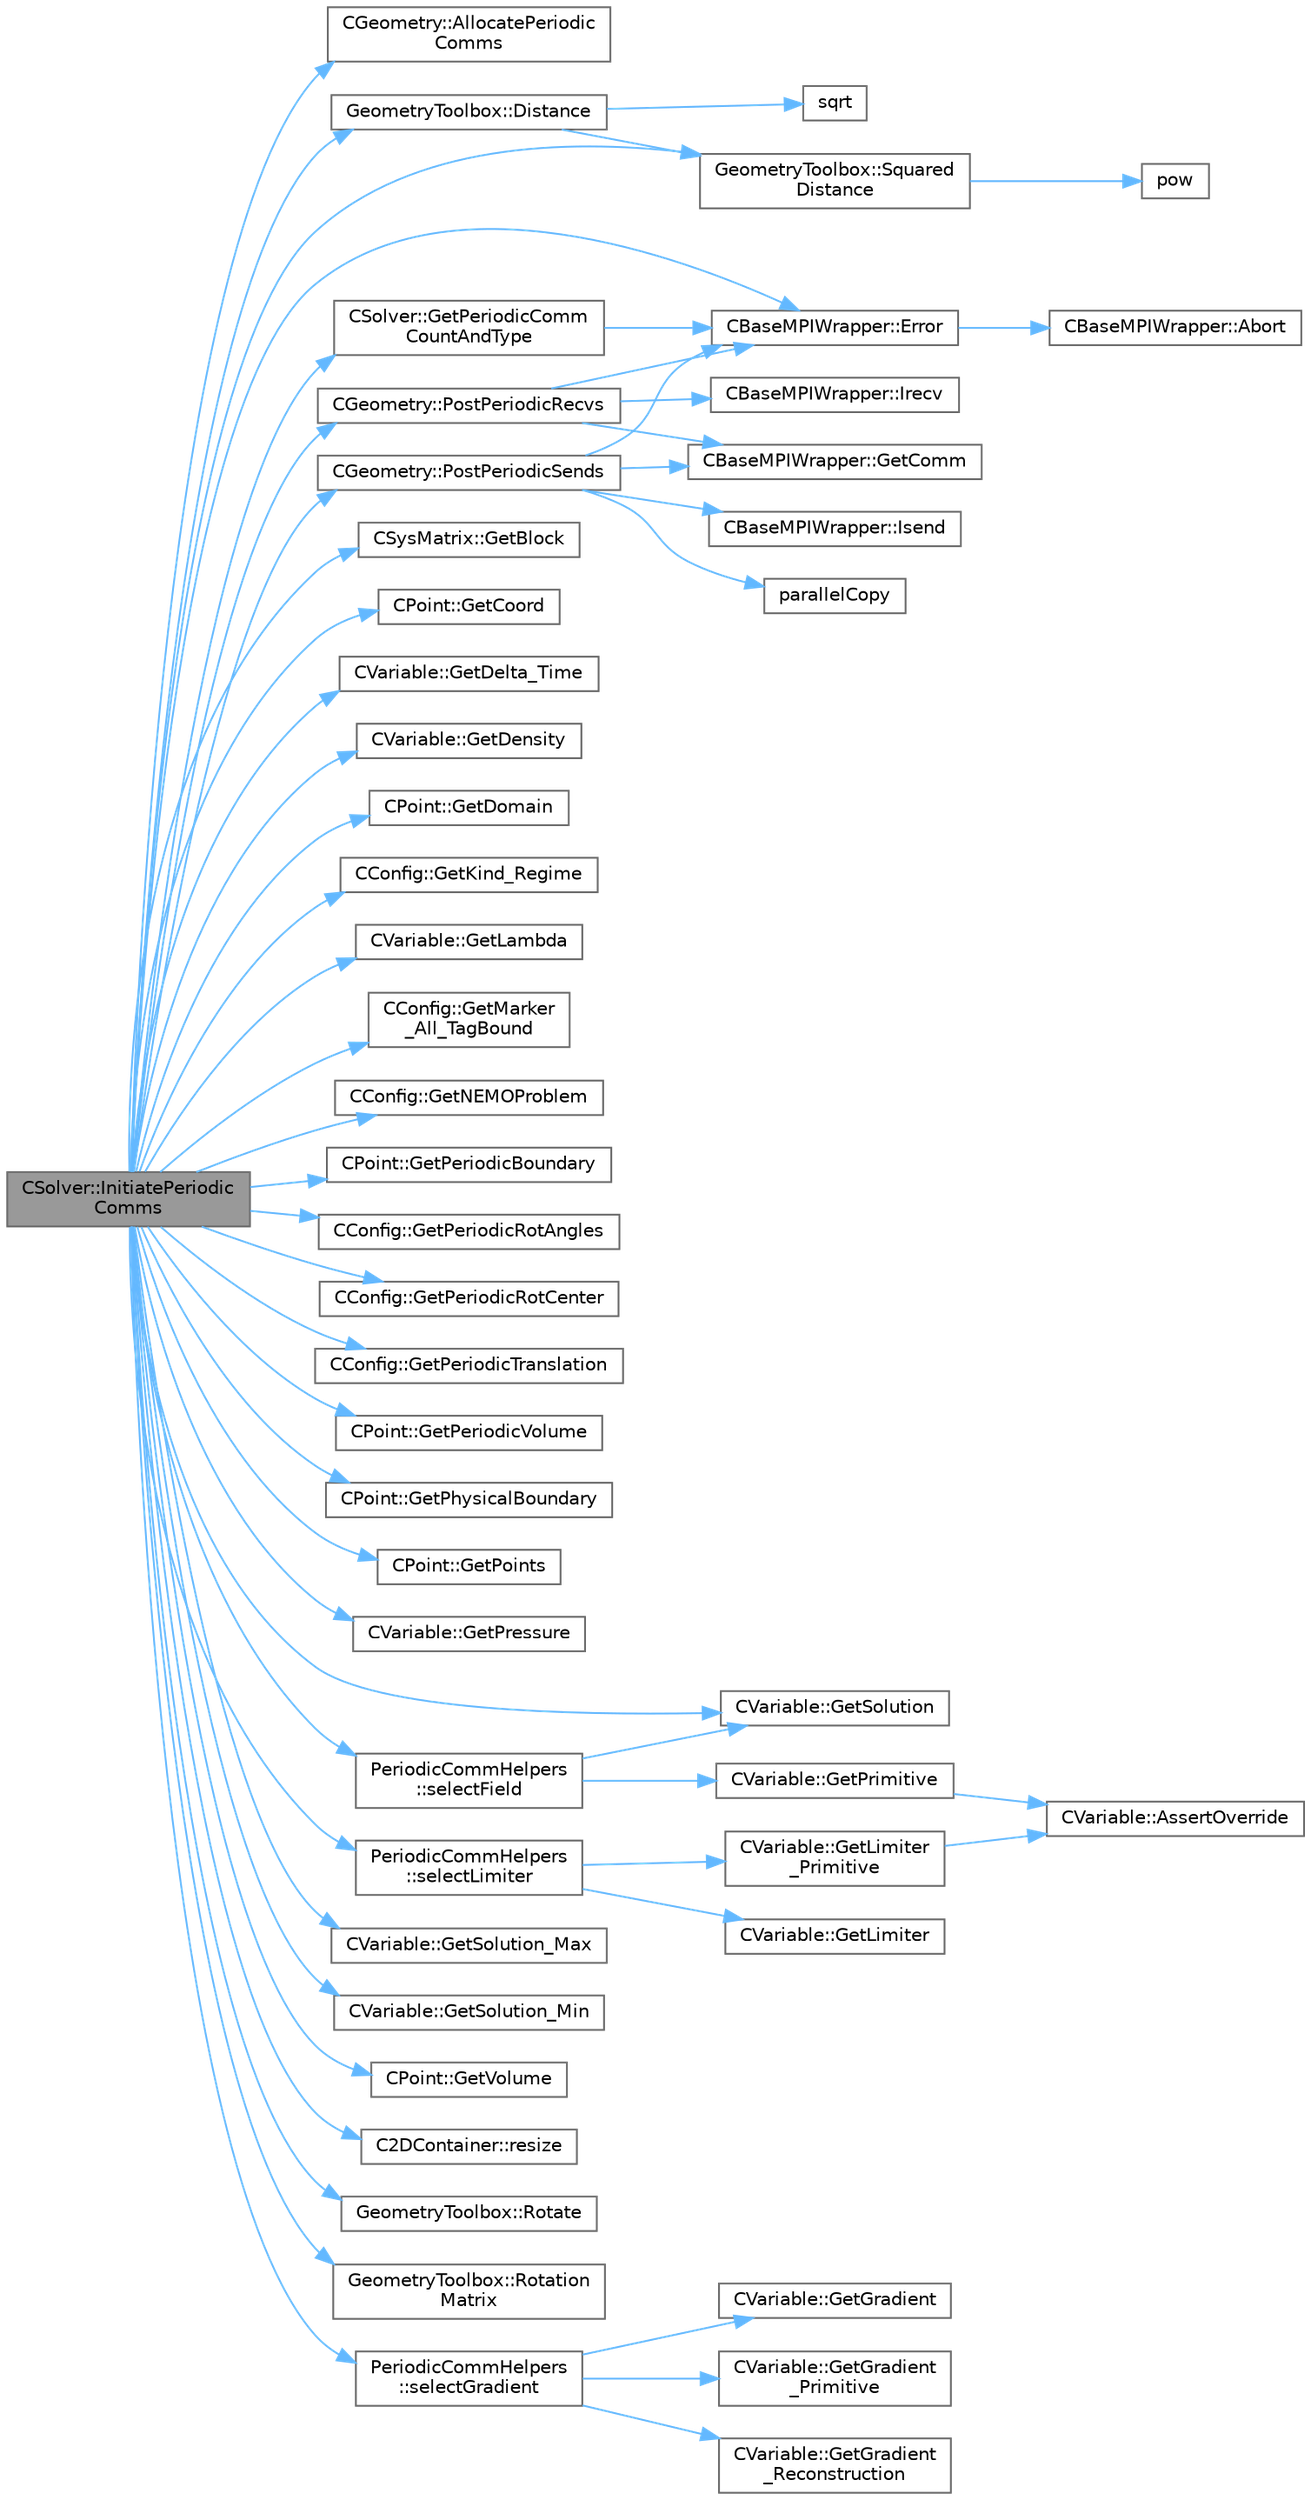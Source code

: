 digraph "CSolver::InitiatePeriodicComms"
{
 // LATEX_PDF_SIZE
  bgcolor="transparent";
  edge [fontname=Helvetica,fontsize=10,labelfontname=Helvetica,labelfontsize=10];
  node [fontname=Helvetica,fontsize=10,shape=box,height=0.2,width=0.4];
  rankdir="LR";
  Node1 [id="Node000001",label="CSolver::InitiatePeriodic\lComms",height=0.2,width=0.4,color="gray40", fillcolor="grey60", style="filled", fontcolor="black",tooltip="Routine to load a solver quantity into the data structures for MPI periodic communication and to laun..."];
  Node1 -> Node2 [id="edge1_Node000001_Node000002",color="steelblue1",style="solid",tooltip=" "];
  Node2 [id="Node000002",label="CGeometry::AllocatePeriodic\lComms",height=0.2,width=0.4,color="grey40", fillcolor="white", style="filled",URL="$classCGeometry.html#a3c81679606eb3deaf3bd0c4294a80eae",tooltip="Routine to allocate buffers for periodic communications. Also called to dynamically reallocate if not..."];
  Node1 -> Node3 [id="edge2_Node000001_Node000003",color="steelblue1",style="solid",tooltip=" "];
  Node3 [id="Node000003",label="GeometryToolbox::Distance",height=0.2,width=0.4,color="grey40", fillcolor="white", style="filled",URL="$group__GeometryToolbox.html#ga600fb4ee993ae4c3b985082d51994881",tooltip=" "];
  Node3 -> Node4 [id="edge3_Node000003_Node000004",color="steelblue1",style="solid",tooltip=" "];
  Node4 [id="Node000004",label="sqrt",height=0.2,width=0.4,color="grey40", fillcolor="white", style="filled",URL="$group__SIMD.html#ga54a1925ab40fb4249ea255072520de35",tooltip=" "];
  Node3 -> Node5 [id="edge4_Node000003_Node000005",color="steelblue1",style="solid",tooltip=" "];
  Node5 [id="Node000005",label="GeometryToolbox::Squared\lDistance",height=0.2,width=0.4,color="grey40", fillcolor="white", style="filled",URL="$group__GeometryToolbox.html#ga3db86410486389a5cda59b3d0ab17f66",tooltip=" "];
  Node5 -> Node6 [id="edge5_Node000005_Node000006",color="steelblue1",style="solid",tooltip=" "];
  Node6 [id="Node000006",label="pow",height=0.2,width=0.4,color="grey40", fillcolor="white", style="filled",URL="$group__SIMD.html#ga768cbdeba8e4567257959378fba27f17",tooltip=" "];
  Node1 -> Node7 [id="edge6_Node000001_Node000007",color="steelblue1",style="solid",tooltip=" "];
  Node7 [id="Node000007",label="CBaseMPIWrapper::Error",height=0.2,width=0.4,color="grey40", fillcolor="white", style="filled",URL="$classCBaseMPIWrapper.html#a04457c47629bda56704e6a8804833eeb",tooltip=" "];
  Node7 -> Node8 [id="edge7_Node000007_Node000008",color="steelblue1",style="solid",tooltip=" "];
  Node8 [id="Node000008",label="CBaseMPIWrapper::Abort",height=0.2,width=0.4,color="grey40", fillcolor="white", style="filled",URL="$classCBaseMPIWrapper.html#af7297d861dca86b45cf561b6ab642e8f",tooltip=" "];
  Node1 -> Node9 [id="edge8_Node000001_Node000009",color="steelblue1",style="solid",tooltip=" "];
  Node9 [id="Node000009",label="CSysMatrix::GetBlock",height=0.2,width=0.4,color="grey40", fillcolor="white", style="filled",URL="$classCSysMatrix.html#a8f5b31dfcee98f6e92f54de4a2e6a625",tooltip="Get a pointer to the start of block \"ij\"."];
  Node1 -> Node10 [id="edge9_Node000001_Node000010",color="steelblue1",style="solid",tooltip=" "];
  Node10 [id="Node000010",label="CPoint::GetCoord",height=0.2,width=0.4,color="grey40", fillcolor="white", style="filled",URL="$classCPoint.html#ab16c29dd03911529cd73bf467c313179",tooltip="Get the coordinates dor the control volume."];
  Node1 -> Node11 [id="edge10_Node000001_Node000011",color="steelblue1",style="solid",tooltip=" "];
  Node11 [id="Node000011",label="CVariable::GetDelta_Time",height=0.2,width=0.4,color="grey40", fillcolor="white", style="filled",URL="$classCVariable.html#aef3ea2cd0a87d55835bb2bd332678489",tooltip="Get the value of the time step."];
  Node1 -> Node12 [id="edge11_Node000001_Node000012",color="steelblue1",style="solid",tooltip=" "];
  Node12 [id="Node000012",label="CVariable::GetDensity",height=0.2,width=0.4,color="grey40", fillcolor="white", style="filled",URL="$classCVariable.html#a4892ca545884011b7903a8e35c43b43f",tooltip="A virtual member."];
  Node1 -> Node13 [id="edge12_Node000001_Node000013",color="steelblue1",style="solid",tooltip=" "];
  Node13 [id="Node000013",label="CPoint::GetDomain",height=0.2,width=0.4,color="grey40", fillcolor="white", style="filled",URL="$classCPoint.html#aa58a27b602e47ddcad22ae74a5c6bc81",tooltip="For parallel computation, its indicates if a point must be computed or not."];
  Node1 -> Node14 [id="edge13_Node000001_Node000014",color="steelblue1",style="solid",tooltip=" "];
  Node14 [id="Node000014",label="CConfig::GetKind_Regime",height=0.2,width=0.4,color="grey40", fillcolor="white", style="filled",URL="$classCConfig.html#afbf664fbd8b2c75c5874432fdc185937",tooltip="Governing equations of the flow (it can be different from the run time equation)."];
  Node1 -> Node15 [id="edge14_Node000001_Node000015",color="steelblue1",style="solid",tooltip=" "];
  Node15 [id="Node000015",label="CVariable::GetLambda",height=0.2,width=0.4,color="grey40", fillcolor="white", style="filled",URL="$classCVariable.html#af0b6afbd2666eab791d902f50fc3e869",tooltip="Get the value of the spectral radius."];
  Node1 -> Node16 [id="edge15_Node000001_Node000016",color="steelblue1",style="solid",tooltip=" "];
  Node16 [id="Node000016",label="CConfig::GetMarker\l_All_TagBound",height=0.2,width=0.4,color="grey40", fillcolor="white", style="filled",URL="$classCConfig.html#ab8c9c1f45950a29355be4ff357049440",tooltip="Get the index of the surface defined in the geometry file."];
  Node1 -> Node17 [id="edge16_Node000001_Node000017",color="steelblue1",style="solid",tooltip=" "];
  Node17 [id="Node000017",label="CConfig::GetNEMOProblem",height=0.2,width=0.4,color="grey40", fillcolor="white", style="filled",URL="$classCConfig.html#ae3f698e50dc72c02aec172bbc3747798",tooltip="Return true if a NEMO solver is in use."];
  Node1 -> Node18 [id="edge17_Node000001_Node000018",color="steelblue1",style="solid",tooltip=" "];
  Node18 [id="Node000018",label="CPoint::GetPeriodicBoundary",height=0.2,width=0.4,color="grey40", fillcolor="white", style="filled",URL="$classCPoint.html#a89c049459e1c4b71ca86fcc8a5360070",tooltip="Provides information about if a point belongs to a periodic boundary (without MPI)."];
  Node1 -> Node19 [id="edge18_Node000001_Node000019",color="steelblue1",style="solid",tooltip=" "];
  Node19 [id="Node000019",label="CSolver::GetPeriodicComm\lCountAndType",height=0.2,width=0.4,color="grey40", fillcolor="white", style="filled",URL="$classCSolver.html#a4cb94f79e1bb4dedc9e4c37606f3775c",tooltip="Helper function to define the type and number of variables per point for each communication type."];
  Node19 -> Node7 [id="edge19_Node000019_Node000007",color="steelblue1",style="solid",tooltip=" "];
  Node1 -> Node20 [id="edge20_Node000001_Node000020",color="steelblue1",style="solid",tooltip=" "];
  Node20 [id="Node000020",label="CConfig::GetPeriodicRotAngles",height=0.2,width=0.4,color="grey40", fillcolor="white", style="filled",URL="$classCConfig.html#a23429512366edc5571342f9e3440ac1b",tooltip="Angles of rotation for a rotational periodic boundary."];
  Node1 -> Node21 [id="edge21_Node000001_Node000021",color="steelblue1",style="solid",tooltip=" "];
  Node21 [id="Node000021",label="CConfig::GetPeriodicRotCenter",height=0.2,width=0.4,color="grey40", fillcolor="white", style="filled",URL="$classCConfig.html#aede3f0e248c90e1ed1e4302f358e37e8",tooltip="Center of rotation for a rotational periodic boundary."];
  Node1 -> Node22 [id="edge22_Node000001_Node000022",color="steelblue1",style="solid",tooltip=" "];
  Node22 [id="Node000022",label="CConfig::GetPeriodicTranslation",height=0.2,width=0.4,color="grey40", fillcolor="white", style="filled",URL="$classCConfig.html#ab30e5ffef19779d6d59d195fa8fb5746",tooltip="Translation vector for a translational periodic boundary."];
  Node1 -> Node23 [id="edge23_Node000001_Node000023",color="steelblue1",style="solid",tooltip=" "];
  Node23 [id="Node000023",label="CPoint::GetPeriodicVolume",height=0.2,width=0.4,color="grey40", fillcolor="white", style="filled",URL="$classCPoint.html#a47d81f37300a47e20ee3cd66d7c457f4",tooltip="Get the missing component of area or volume for a control volume on a periodic marker."];
  Node1 -> Node24 [id="edge24_Node000001_Node000024",color="steelblue1",style="solid",tooltip=" "];
  Node24 [id="Node000024",label="CPoint::GetPhysicalBoundary",height=0.2,width=0.4,color="grey40", fillcolor="white", style="filled",URL="$classCPoint.html#aaf8ce82e815afc59927fd23fc5bc34e2",tooltip="Provides information about if a point belong to the physical boundaries (without MPI)."];
  Node1 -> Node25 [id="edge25_Node000001_Node000025",color="steelblue1",style="solid",tooltip=" "];
  Node25 [id="Node000025",label="CPoint::GetPoints",height=0.2,width=0.4,color="grey40", fillcolor="white", style="filled",URL="$classCPoint.html#a28c574d1577404bc70199351c1c9c358",tooltip="Get the entire point adjacency information in compressed format (CSR)."];
  Node1 -> Node26 [id="edge26_Node000001_Node000026",color="steelblue1",style="solid",tooltip=" "];
  Node26 [id="Node000026",label="CVariable::GetPressure",height=0.2,width=0.4,color="grey40", fillcolor="white", style="filled",URL="$classCVariable.html#ad08820234eeedeb13105e603af2c67ad",tooltip="A virtual member."];
  Node1 -> Node27 [id="edge27_Node000001_Node000027",color="steelblue1",style="solid",tooltip=" "];
  Node27 [id="Node000027",label="CVariable::GetSolution",height=0.2,width=0.4,color="grey40", fillcolor="white", style="filled",URL="$classCVariable.html#a261483e39c23c1de7cb9aea7e917c121",tooltip="Get the solution."];
  Node1 -> Node28 [id="edge28_Node000001_Node000028",color="steelblue1",style="solid",tooltip=" "];
  Node28 [id="Node000028",label="CVariable::GetSolution_Max",height=0.2,width=0.4,color="grey40", fillcolor="white", style="filled",URL="$classCVariable.html#acf26b03150e1a12c455f5e8327436c28",tooltip="Get the min solution."];
  Node1 -> Node29 [id="edge29_Node000001_Node000029",color="steelblue1",style="solid",tooltip=" "];
  Node29 [id="Node000029",label="CVariable::GetSolution_Min",height=0.2,width=0.4,color="grey40", fillcolor="white", style="filled",URL="$classCVariable.html#a885cbb7a096bd4e59115f2856f4ac4a5",tooltip="Get the min solution."];
  Node1 -> Node30 [id="edge30_Node000001_Node000030",color="steelblue1",style="solid",tooltip=" "];
  Node30 [id="Node000030",label="CPoint::GetVolume",height=0.2,width=0.4,color="grey40", fillcolor="white", style="filled",URL="$classCPoint.html#acc83b19b9c7201987cc2e948a7259af8",tooltip="Get area or volume of the control volume."];
  Node1 -> Node31 [id="edge31_Node000001_Node000031",color="steelblue1",style="solid",tooltip=" "];
  Node31 [id="Node000031",label="CGeometry::PostPeriodicRecvs",height=0.2,width=0.4,color="grey40", fillcolor="white", style="filled",URL="$classCGeometry.html#a60a44b5d0d4261cf6f420ccfc91757e3",tooltip="Routine to launch non-blocking recvs only for all periodic communication with neighboring partitions."];
  Node31 -> Node7 [id="edge32_Node000031_Node000007",color="steelblue1",style="solid",tooltip=" "];
  Node31 -> Node32 [id="edge33_Node000031_Node000032",color="steelblue1",style="solid",tooltip=" "];
  Node32 [id="Node000032",label="CBaseMPIWrapper::GetComm",height=0.2,width=0.4,color="grey40", fillcolor="white", style="filled",URL="$classCBaseMPIWrapper.html#a8154391fc3522954802889d81d4ef5da",tooltip=" "];
  Node31 -> Node33 [id="edge34_Node000031_Node000033",color="steelblue1",style="solid",tooltip=" "];
  Node33 [id="Node000033",label="CBaseMPIWrapper::Irecv",height=0.2,width=0.4,color="grey40", fillcolor="white", style="filled",URL="$classCBaseMPIWrapper.html#a672b3e2ba61a86f9a157e7623389c000",tooltip=" "];
  Node1 -> Node34 [id="edge35_Node000001_Node000034",color="steelblue1",style="solid",tooltip=" "];
  Node34 [id="Node000034",label="CGeometry::PostPeriodicSends",height=0.2,width=0.4,color="grey40", fillcolor="white", style="filled",URL="$classCGeometry.html#a3b0f9d3d7c63f4aca8529b15e12ea78e",tooltip="Routine to launch a single non-blocking send once the buffer is loaded for a periodic commucation."];
  Node34 -> Node7 [id="edge36_Node000034_Node000007",color="steelblue1",style="solid",tooltip=" "];
  Node34 -> Node32 [id="edge37_Node000034_Node000032",color="steelblue1",style="solid",tooltip=" "];
  Node34 -> Node35 [id="edge38_Node000034_Node000035",color="steelblue1",style="solid",tooltip=" "];
  Node35 [id="Node000035",label="CBaseMPIWrapper::Isend",height=0.2,width=0.4,color="grey40", fillcolor="white", style="filled",URL="$classCBaseMPIWrapper.html#a4009cae40f1e050b3635a8d803dbfa3d",tooltip=" "];
  Node34 -> Node36 [id="edge39_Node000034_Node000036",color="steelblue1",style="solid",tooltip=" "];
  Node36 [id="Node000036",label="parallelCopy",height=0.2,width=0.4,color="grey40", fillcolor="white", style="filled",URL="$omp__structure_8hpp.html#a3af8b37ed645164f4c3441fa75e5fa76",tooltip="Copy data from one array-like object to another in parallel."];
  Node1 -> Node37 [id="edge40_Node000001_Node000037",color="steelblue1",style="solid",tooltip=" "];
  Node37 [id="Node000037",label="C2DContainer::resize",height=0.2,width=0.4,color="grey40", fillcolor="white", style="filled",URL="$classC2DContainer.html#a39929b060c72565b4ab19c3a391bb8e6",tooltip="Request a change of size."];
  Node1 -> Node38 [id="edge41_Node000001_Node000038",color="steelblue1",style="solid",tooltip=" "];
  Node38 [id="Node000038",label="GeometryToolbox::Rotate",height=0.2,width=0.4,color="grey40", fillcolor="white", style="filled",URL="$group__GeometryToolbox.html#ga096060ce1ab901c92fd03f55da4cc406",tooltip="Apply a rotation matrix (R) about origin (O) to a point at distance (d) from it to obtain new coordin..."];
  Node1 -> Node39 [id="edge42_Node000001_Node000039",color="steelblue1",style="solid",tooltip=" "];
  Node39 [id="Node000039",label="GeometryToolbox::Rotation\lMatrix",height=0.2,width=0.4,color="grey40", fillcolor="white", style="filled",URL="$group__GeometryToolbox.html#ga3d2f77f7f0ea57f6d7256a29a2d00f7e",tooltip="Compute a 3D rotation matrix."];
  Node1 -> Node40 [id="edge43_Node000001_Node000040",color="steelblue1",style="solid",tooltip=" "];
  Node40 [id="Node000040",label="PeriodicCommHelpers\l::selectField",height=0.2,width=0.4,color="grey40", fillcolor="white", style="filled",URL="$namespacePeriodicCommHelpers.html#a759e604990e9151e0aec45361a76ede5",tooltip=" "];
  Node40 -> Node41 [id="edge44_Node000040_Node000041",color="steelblue1",style="solid",tooltip=" "];
  Node41 [id="Node000041",label="CVariable::GetPrimitive",height=0.2,width=0.4,color="grey40", fillcolor="white", style="filled",URL="$classCVariable.html#a2925893e2535d4b24f8f3e9c4339b8b2",tooltip="Get the primitive variables for all points."];
  Node41 -> Node42 [id="edge45_Node000041_Node000042",color="steelblue1",style="solid",tooltip=" "];
  Node42 [id="Node000042",label="CVariable::AssertOverride",height=0.2,width=0.4,color="grey40", fillcolor="white", style="filled",URL="$classCVariable.html#a57eb0e83f25f08d544f92b75e3f8b617",tooltip=" "];
  Node40 -> Node27 [id="edge46_Node000040_Node000027",color="steelblue1",style="solid",tooltip=" "];
  Node1 -> Node43 [id="edge47_Node000001_Node000043",color="steelblue1",style="solid",tooltip=" "];
  Node43 [id="Node000043",label="PeriodicCommHelpers\l::selectGradient",height=0.2,width=0.4,color="grey40", fillcolor="white", style="filled",URL="$namespacePeriodicCommHelpers.html#a1fc07b93c26d00ddae225fd80c28c1fc",tooltip=" "];
  Node43 -> Node44 [id="edge48_Node000043_Node000044",color="steelblue1",style="solid",tooltip=" "];
  Node44 [id="Node000044",label="CVariable::GetGradient",height=0.2,width=0.4,color="grey40", fillcolor="white", style="filled",URL="$classCVariable.html#a3215c20563e6d4bbeb4020d6161b48e5",tooltip="Get the gradient of the entire solution."];
  Node43 -> Node45 [id="edge49_Node000043_Node000045",color="steelblue1",style="solid",tooltip=" "];
  Node45 [id="Node000045",label="CVariable::GetGradient\l_Primitive",height=0.2,width=0.4,color="grey40", fillcolor="white", style="filled",URL="$classCVariable.html#a8b7f4e020a837b1fe639e8d875f964d5",tooltip="A virtual member."];
  Node43 -> Node46 [id="edge50_Node000043_Node000046",color="steelblue1",style="solid",tooltip=" "];
  Node46 [id="Node000046",label="CVariable::GetGradient\l_Reconstruction",height=0.2,width=0.4,color="grey40", fillcolor="white", style="filled",URL="$classCVariable.html#ab281f4e13da9664ed7a04438fb412f89",tooltip="Get the value of the primitive gradient for MUSCL reconstruction."];
  Node1 -> Node47 [id="edge51_Node000001_Node000047",color="steelblue1",style="solid",tooltip=" "];
  Node47 [id="Node000047",label="PeriodicCommHelpers\l::selectLimiter",height=0.2,width=0.4,color="grey40", fillcolor="white", style="filled",URL="$namespacePeriodicCommHelpers.html#a2f2bc43a91b0f94b664e28069ee7abd4",tooltip=" "];
  Node47 -> Node48 [id="edge52_Node000047_Node000048",color="steelblue1",style="solid",tooltip=" "];
  Node48 [id="Node000048",label="CVariable::GetLimiter",height=0.2,width=0.4,color="grey40", fillcolor="white", style="filled",URL="$classCVariable.html#a1983a5ee8ad263a63079d4c15b262e63",tooltip="Get the slope limiter."];
  Node47 -> Node49 [id="edge53_Node000047_Node000049",color="steelblue1",style="solid",tooltip=" "];
  Node49 [id="Node000049",label="CVariable::GetLimiter\l_Primitive",height=0.2,width=0.4,color="grey40", fillcolor="white", style="filled",URL="$classCVariable.html#a84b3e1346612ab51a543f515d5cff8cd",tooltip="Get the primitive variables limiter."];
  Node49 -> Node42 [id="edge54_Node000049_Node000042",color="steelblue1",style="solid",tooltip=" "];
  Node1 -> Node5 [id="edge55_Node000001_Node000005",color="steelblue1",style="solid",tooltip=" "];
}
